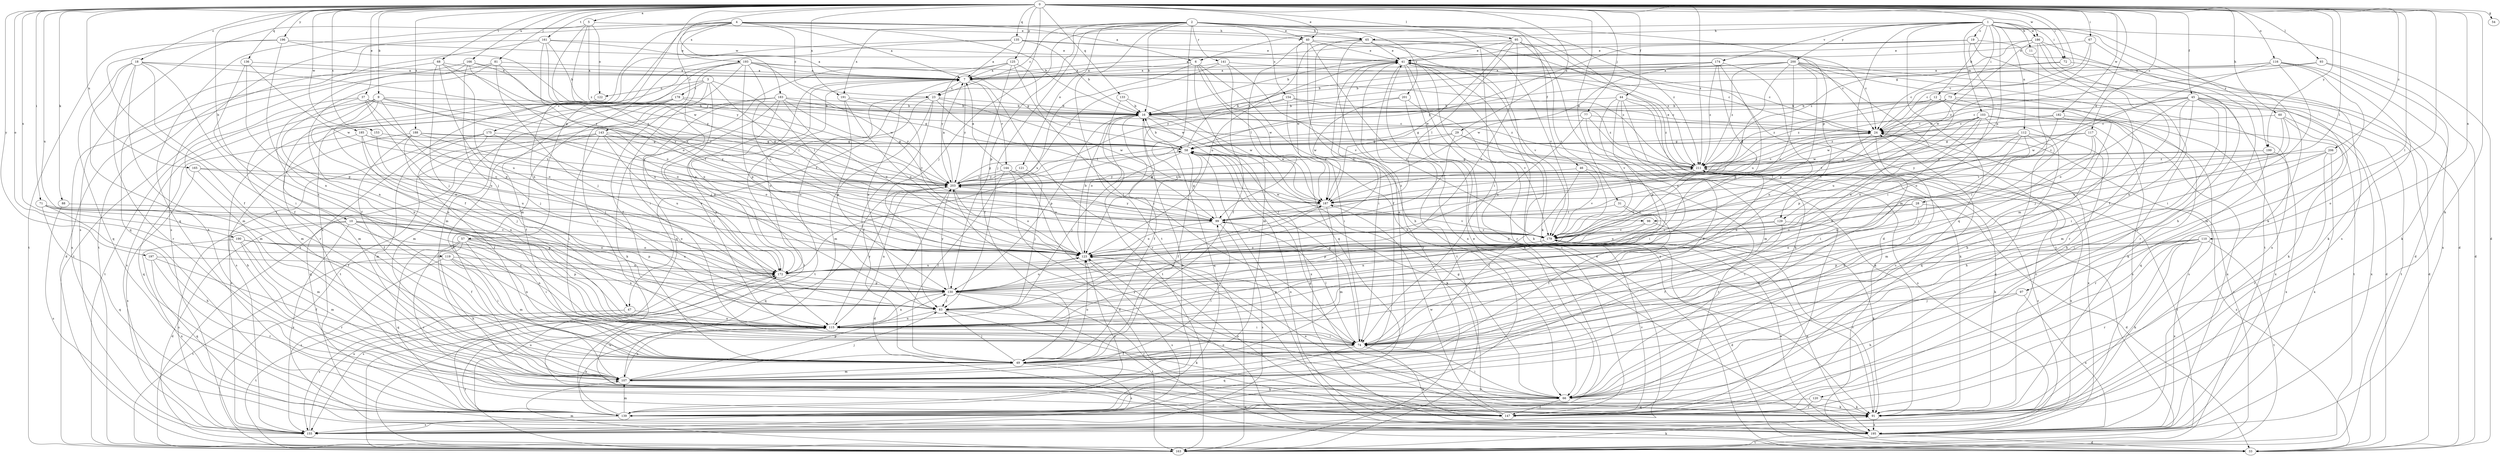strict digraph  {
0;
1;
2;
3;
4;
5;
6;
7;
9;
10;
11;
12;
16;
18;
19;
23;
24;
28;
29;
31;
33;
37;
40;
41;
44;
45;
46;
47;
49;
54;
57;
58;
60;
65;
66;
67;
68;
71;
72;
73;
74;
77;
81;
83;
88;
91;
93;
95;
97;
98;
99;
103;
107;
110;
112;
115;
116;
117;
119;
120;
121;
122;
123;
125;
129;
130;
133;
135;
136;
139;
141;
143;
144;
147;
153;
154;
155;
161;
163;
165;
166;
172;
174;
175;
178;
179;
182;
183;
185;
186;
187;
188;
190;
191;
193;
195;
196;
197;
199;
200;
201;
203;
206;
211;
0 -> 5  [label=a];
0 -> 9  [label=b];
0 -> 10  [label=b];
0 -> 18  [label=c];
0 -> 28  [label=d];
0 -> 29  [label=d];
0 -> 31  [label=d];
0 -> 37  [label=e];
0 -> 40  [label=e];
0 -> 44  [label=f];
0 -> 45  [label=f];
0 -> 54  [label=g];
0 -> 57  [label=g];
0 -> 58  [label=g];
0 -> 60  [label=h];
0 -> 67  [label=i];
0 -> 68  [label=i];
0 -> 71  [label=i];
0 -> 72  [label=i];
0 -> 77  [label=j];
0 -> 81  [label=j];
0 -> 83  [label=j];
0 -> 88  [label=k];
0 -> 91  [label=k];
0 -> 93  [label=l];
0 -> 95  [label=l];
0 -> 97  [label=l];
0 -> 98  [label=l];
0 -> 110  [label=n];
0 -> 116  [label=o];
0 -> 117  [label=o];
0 -> 119  [label=o];
0 -> 120  [label=o];
0 -> 125  [label=p];
0 -> 133  [label=q];
0 -> 135  [label=q];
0 -> 136  [label=q];
0 -> 153  [label=s];
0 -> 161  [label=t];
0 -> 165  [label=u];
0 -> 166  [label=u];
0 -> 172  [label=u];
0 -> 182  [label=w];
0 -> 183  [label=w];
0 -> 185  [label=w];
0 -> 186  [label=w];
0 -> 188  [label=x];
0 -> 190  [label=x];
0 -> 191  [label=x];
0 -> 196  [label=y];
0 -> 197  [label=y];
0 -> 199  [label=y];
0 -> 206  [label=z];
0 -> 211  [label=z];
1 -> 6  [label=a];
1 -> 11  [label=b];
1 -> 12  [label=b];
1 -> 19  [label=c];
1 -> 33  [label=d];
1 -> 65  [label=h];
1 -> 72  [label=i];
1 -> 73  [label=i];
1 -> 91  [label=k];
1 -> 103  [label=m];
1 -> 107  [label=m];
1 -> 112  [label=n];
1 -> 129  [label=p];
1 -> 139  [label=q];
1 -> 174  [label=v];
1 -> 186  [label=w];
1 -> 199  [label=y];
1 -> 200  [label=y];
2 -> 16  [label=b];
2 -> 23  [label=c];
2 -> 33  [label=d];
2 -> 40  [label=e];
2 -> 46  [label=f];
2 -> 47  [label=f];
2 -> 65  [label=h];
2 -> 74  [label=i];
2 -> 83  [label=j];
2 -> 115  [label=n];
2 -> 121  [label=o];
2 -> 129  [label=p];
2 -> 130  [label=p];
2 -> 141  [label=r];
2 -> 154  [label=s];
2 -> 163  [label=t];
2 -> 191  [label=x];
2 -> 201  [label=y];
3 -> 83  [label=j];
3 -> 98  [label=l];
3 -> 99  [label=l];
3 -> 122  [label=o];
3 -> 172  [label=u];
3 -> 175  [label=v];
3 -> 178  [label=v];
4 -> 6  [label=a];
4 -> 7  [label=a];
4 -> 16  [label=b];
4 -> 23  [label=c];
4 -> 65  [label=h];
4 -> 115  [label=n];
4 -> 139  [label=q];
4 -> 143  [label=r];
4 -> 155  [label=s];
4 -> 193  [label=x];
4 -> 195  [label=x];
4 -> 211  [label=z];
5 -> 40  [label=e];
5 -> 122  [label=o];
5 -> 155  [label=s];
5 -> 187  [label=w];
5 -> 203  [label=y];
5 -> 211  [label=z];
6 -> 7  [label=a];
6 -> 66  [label=h];
6 -> 107  [label=m];
6 -> 139  [label=q];
6 -> 172  [label=u];
6 -> 187  [label=w];
7 -> 23  [label=c];
7 -> 144  [label=r];
7 -> 147  [label=r];
7 -> 163  [label=t];
7 -> 172  [label=u];
7 -> 203  [label=y];
9 -> 16  [label=b];
9 -> 47  [label=f];
9 -> 83  [label=j];
9 -> 99  [label=l];
9 -> 107  [label=m];
9 -> 115  [label=n];
9 -> 123  [label=o];
9 -> 155  [label=s];
9 -> 163  [label=t];
10 -> 33  [label=d];
10 -> 49  [label=f];
10 -> 123  [label=o];
10 -> 130  [label=p];
10 -> 155  [label=s];
10 -> 179  [label=v];
10 -> 195  [label=x];
11 -> 163  [label=t];
12 -> 16  [label=b];
12 -> 91  [label=k];
12 -> 163  [label=t];
12 -> 172  [label=u];
12 -> 179  [label=v];
12 -> 211  [label=z];
16 -> 24  [label=c];
16 -> 49  [label=f];
16 -> 123  [label=o];
16 -> 130  [label=p];
16 -> 139  [label=q];
16 -> 187  [label=w];
16 -> 195  [label=x];
18 -> 7  [label=a];
18 -> 49  [label=f];
18 -> 66  [label=h];
18 -> 74  [label=i];
18 -> 107  [label=m];
18 -> 139  [label=q];
18 -> 147  [label=r];
18 -> 203  [label=y];
19 -> 16  [label=b];
19 -> 33  [label=d];
19 -> 41  [label=e];
19 -> 74  [label=i];
19 -> 107  [label=m];
19 -> 203  [label=y];
23 -> 16  [label=b];
23 -> 49  [label=f];
23 -> 99  [label=l];
23 -> 107  [label=m];
23 -> 163  [label=t];
23 -> 172  [label=u];
23 -> 187  [label=w];
24 -> 58  [label=g];
24 -> 66  [label=h];
24 -> 115  [label=n];
24 -> 195  [label=x];
24 -> 203  [label=y];
28 -> 33  [label=d];
28 -> 74  [label=i];
28 -> 99  [label=l];
28 -> 123  [label=o];
29 -> 58  [label=g];
29 -> 74  [label=i];
29 -> 99  [label=l];
29 -> 155  [label=s];
29 -> 203  [label=y];
31 -> 49  [label=f];
31 -> 99  [label=l];
31 -> 115  [label=n];
33 -> 41  [label=e];
33 -> 211  [label=z];
37 -> 16  [label=b];
37 -> 107  [label=m];
37 -> 115  [label=n];
37 -> 123  [label=o];
37 -> 172  [label=u];
37 -> 203  [label=y];
40 -> 41  [label=e];
40 -> 66  [label=h];
40 -> 99  [label=l];
40 -> 187  [label=w];
40 -> 195  [label=x];
40 -> 211  [label=z];
41 -> 7  [label=a];
41 -> 24  [label=c];
41 -> 74  [label=i];
41 -> 91  [label=k];
41 -> 123  [label=o];
41 -> 139  [label=q];
41 -> 147  [label=r];
41 -> 155  [label=s];
41 -> 163  [label=t];
41 -> 179  [label=v];
44 -> 16  [label=b];
44 -> 66  [label=h];
44 -> 91  [label=k];
44 -> 107  [label=m];
44 -> 130  [label=p];
44 -> 179  [label=v];
44 -> 211  [label=z];
45 -> 16  [label=b];
45 -> 24  [label=c];
45 -> 33  [label=d];
45 -> 66  [label=h];
45 -> 74  [label=i];
45 -> 83  [label=j];
45 -> 91  [label=k];
45 -> 107  [label=m];
45 -> 123  [label=o];
45 -> 163  [label=t];
45 -> 187  [label=w];
46 -> 49  [label=f];
46 -> 147  [label=r];
46 -> 179  [label=v];
46 -> 203  [label=y];
47 -> 115  [label=n];
47 -> 155  [label=s];
47 -> 163  [label=t];
49 -> 41  [label=e];
49 -> 83  [label=j];
49 -> 91  [label=k];
49 -> 107  [label=m];
49 -> 123  [label=o];
49 -> 155  [label=s];
57 -> 66  [label=h];
57 -> 74  [label=i];
57 -> 107  [label=m];
57 -> 115  [label=n];
57 -> 123  [label=o];
57 -> 139  [label=q];
57 -> 147  [label=r];
58 -> 16  [label=b];
58 -> 41  [label=e];
58 -> 49  [label=f];
58 -> 83  [label=j];
58 -> 91  [label=k];
58 -> 195  [label=x];
58 -> 211  [label=z];
60 -> 24  [label=c];
60 -> 139  [label=q];
60 -> 172  [label=u];
60 -> 179  [label=v];
60 -> 195  [label=x];
65 -> 24  [label=c];
65 -> 41  [label=e];
65 -> 49  [label=f];
65 -> 91  [label=k];
65 -> 123  [label=o];
65 -> 163  [label=t];
65 -> 179  [label=v];
66 -> 24  [label=c];
66 -> 58  [label=g];
66 -> 74  [label=i];
66 -> 91  [label=k];
66 -> 139  [label=q];
66 -> 147  [label=r];
66 -> 203  [label=y];
67 -> 24  [label=c];
67 -> 41  [label=e];
67 -> 66  [label=h];
67 -> 187  [label=w];
68 -> 7  [label=a];
68 -> 83  [label=j];
68 -> 130  [label=p];
68 -> 172  [label=u];
68 -> 195  [label=x];
68 -> 203  [label=y];
71 -> 66  [label=h];
71 -> 99  [label=l];
71 -> 107  [label=m];
71 -> 130  [label=p];
71 -> 139  [label=q];
72 -> 7  [label=a];
72 -> 24  [label=c];
72 -> 147  [label=r];
73 -> 16  [label=b];
73 -> 33  [label=d];
73 -> 66  [label=h];
73 -> 187  [label=w];
73 -> 211  [label=z];
74 -> 49  [label=f];
74 -> 58  [label=g];
74 -> 99  [label=l];
74 -> 139  [label=q];
74 -> 195  [label=x];
74 -> 211  [label=z];
77 -> 24  [label=c];
77 -> 49  [label=f];
77 -> 91  [label=k];
77 -> 172  [label=u];
77 -> 203  [label=y];
81 -> 7  [label=a];
81 -> 83  [label=j];
81 -> 99  [label=l];
81 -> 115  [label=n];
81 -> 163  [label=t];
83 -> 7  [label=a];
83 -> 74  [label=i];
83 -> 91  [label=k];
83 -> 115  [label=n];
88 -> 99  [label=l];
88 -> 155  [label=s];
91 -> 24  [label=c];
91 -> 123  [label=o];
91 -> 172  [label=u];
91 -> 179  [label=v];
91 -> 195  [label=x];
93 -> 7  [label=a];
93 -> 33  [label=d];
93 -> 91  [label=k];
93 -> 211  [label=z];
95 -> 7  [label=a];
95 -> 41  [label=e];
95 -> 99  [label=l];
95 -> 115  [label=n];
95 -> 163  [label=t];
95 -> 172  [label=u];
95 -> 179  [label=v];
95 -> 187  [label=w];
97 -> 66  [label=h];
97 -> 83  [label=j];
97 -> 195  [label=x];
98 -> 91  [label=k];
98 -> 130  [label=p];
98 -> 179  [label=v];
99 -> 58  [label=g];
99 -> 123  [label=o];
99 -> 155  [label=s];
99 -> 179  [label=v];
99 -> 203  [label=y];
103 -> 24  [label=c];
103 -> 58  [label=g];
103 -> 115  [label=n];
103 -> 130  [label=p];
103 -> 139  [label=q];
103 -> 155  [label=s];
103 -> 179  [label=v];
103 -> 187  [label=w];
103 -> 195  [label=x];
107 -> 66  [label=h];
107 -> 83  [label=j];
107 -> 99  [label=l];
107 -> 115  [label=n];
107 -> 130  [label=p];
110 -> 91  [label=k];
110 -> 115  [label=n];
110 -> 123  [label=o];
110 -> 130  [label=p];
110 -> 147  [label=r];
110 -> 163  [label=t];
110 -> 195  [label=x];
112 -> 58  [label=g];
112 -> 66  [label=h];
112 -> 74  [label=i];
112 -> 99  [label=l];
112 -> 115  [label=n];
112 -> 123  [label=o];
112 -> 139  [label=q];
115 -> 74  [label=i];
115 -> 163  [label=t];
115 -> 187  [label=w];
115 -> 203  [label=y];
116 -> 7  [label=a];
116 -> 24  [label=c];
116 -> 74  [label=i];
116 -> 91  [label=k];
116 -> 107  [label=m];
116 -> 179  [label=v];
116 -> 195  [label=x];
117 -> 58  [label=g];
117 -> 74  [label=i];
117 -> 83  [label=j];
117 -> 107  [label=m];
117 -> 203  [label=y];
119 -> 74  [label=i];
119 -> 115  [label=n];
119 -> 130  [label=p];
119 -> 155  [label=s];
119 -> 163  [label=t];
119 -> 172  [label=u];
120 -> 91  [label=k];
120 -> 139  [label=q];
120 -> 147  [label=r];
121 -> 83  [label=j];
121 -> 203  [label=y];
122 -> 107  [label=m];
123 -> 16  [label=b];
123 -> 155  [label=s];
123 -> 172  [label=u];
125 -> 7  [label=a];
125 -> 49  [label=f];
125 -> 74  [label=i];
125 -> 139  [label=q];
125 -> 187  [label=w];
125 -> 203  [label=y];
129 -> 49  [label=f];
129 -> 123  [label=o];
129 -> 147  [label=r];
129 -> 179  [label=v];
130 -> 83  [label=j];
130 -> 91  [label=k];
130 -> 115  [label=n];
130 -> 123  [label=o];
130 -> 147  [label=r];
130 -> 163  [label=t];
130 -> 203  [label=y];
133 -> 16  [label=b];
133 -> 163  [label=t];
133 -> 187  [label=w];
135 -> 7  [label=a];
135 -> 16  [label=b];
135 -> 24  [label=c];
135 -> 41  [label=e];
135 -> 107  [label=m];
135 -> 163  [label=t];
136 -> 7  [label=a];
136 -> 115  [label=n];
136 -> 130  [label=p];
136 -> 187  [label=w];
139 -> 16  [label=b];
139 -> 41  [label=e];
139 -> 107  [label=m];
139 -> 115  [label=n];
139 -> 123  [label=o];
139 -> 155  [label=s];
139 -> 172  [label=u];
141 -> 7  [label=a];
141 -> 24  [label=c];
141 -> 49  [label=f];
141 -> 179  [label=v];
141 -> 203  [label=y];
143 -> 49  [label=f];
143 -> 58  [label=g];
143 -> 74  [label=i];
143 -> 123  [label=o];
143 -> 139  [label=q];
143 -> 172  [label=u];
143 -> 203  [label=y];
144 -> 7  [label=a];
144 -> 33  [label=d];
144 -> 49  [label=f];
144 -> 74  [label=i];
144 -> 99  [label=l];
144 -> 123  [label=o];
144 -> 203  [label=y];
147 -> 58  [label=g];
147 -> 123  [label=o];
147 -> 179  [label=v];
147 -> 187  [label=w];
153 -> 58  [label=g];
153 -> 172  [label=u];
154 -> 16  [label=b];
154 -> 24  [label=c];
154 -> 74  [label=i];
154 -> 123  [label=o];
154 -> 211  [label=z];
155 -> 172  [label=u];
161 -> 7  [label=a];
161 -> 16  [label=b];
161 -> 41  [label=e];
161 -> 123  [label=o];
161 -> 139  [label=q];
161 -> 163  [label=t];
161 -> 179  [label=v];
163 -> 24  [label=c];
163 -> 91  [label=k];
163 -> 107  [label=m];
165 -> 49  [label=f];
165 -> 155  [label=s];
165 -> 179  [label=v];
165 -> 203  [label=y];
166 -> 7  [label=a];
166 -> 33  [label=d];
166 -> 49  [label=f];
166 -> 83  [label=j];
166 -> 123  [label=o];
166 -> 203  [label=y];
172 -> 7  [label=a];
172 -> 130  [label=p];
172 -> 155  [label=s];
174 -> 7  [label=a];
174 -> 16  [label=b];
174 -> 115  [label=n];
174 -> 130  [label=p];
174 -> 172  [label=u];
174 -> 187  [label=w];
174 -> 211  [label=z];
175 -> 49  [label=f];
175 -> 58  [label=g];
175 -> 107  [label=m];
175 -> 123  [label=o];
175 -> 155  [label=s];
178 -> 16  [label=b];
178 -> 49  [label=f];
178 -> 58  [label=g];
178 -> 74  [label=i];
178 -> 107  [label=m];
178 -> 155  [label=s];
179 -> 33  [label=d];
179 -> 123  [label=o];
179 -> 195  [label=x];
182 -> 24  [label=c];
182 -> 123  [label=o];
182 -> 155  [label=s];
182 -> 195  [label=x];
182 -> 211  [label=z];
183 -> 16  [label=b];
183 -> 74  [label=i];
183 -> 91  [label=k];
183 -> 115  [label=n];
183 -> 123  [label=o];
183 -> 163  [label=t];
183 -> 203  [label=y];
183 -> 211  [label=z];
185 -> 58  [label=g];
185 -> 115  [label=n];
185 -> 123  [label=o];
185 -> 139  [label=q];
185 -> 203  [label=y];
186 -> 41  [label=e];
186 -> 49  [label=f];
186 -> 74  [label=i];
186 -> 147  [label=r];
186 -> 155  [label=s];
186 -> 187  [label=w];
186 -> 211  [label=z];
187 -> 99  [label=l];
187 -> 107  [label=m];
187 -> 123  [label=o];
187 -> 179  [label=v];
187 -> 211  [label=z];
188 -> 49  [label=f];
188 -> 58  [label=g];
188 -> 66  [label=h];
188 -> 83  [label=j];
188 -> 123  [label=o];
188 -> 203  [label=y];
190 -> 107  [label=m];
190 -> 115  [label=n];
190 -> 123  [label=o];
190 -> 147  [label=r];
190 -> 172  [label=u];
190 -> 195  [label=x];
191 -> 16  [label=b];
191 -> 123  [label=o];
191 -> 130  [label=p];
191 -> 179  [label=v];
193 -> 7  [label=a];
193 -> 49  [label=f];
193 -> 58  [label=g];
193 -> 74  [label=i];
193 -> 107  [label=m];
193 -> 123  [label=o];
193 -> 130  [label=p];
193 -> 147  [label=r];
193 -> 187  [label=w];
193 -> 211  [label=z];
195 -> 33  [label=d];
195 -> 58  [label=g];
195 -> 123  [label=o];
195 -> 163  [label=t];
195 -> 179  [label=v];
195 -> 211  [label=z];
196 -> 41  [label=e];
196 -> 49  [label=f];
196 -> 115  [label=n];
196 -> 163  [label=t];
196 -> 203  [label=y];
197 -> 49  [label=f];
197 -> 139  [label=q];
197 -> 147  [label=r];
197 -> 172  [label=u];
199 -> 147  [label=r];
199 -> 195  [label=x];
199 -> 203  [label=y];
199 -> 211  [label=z];
200 -> 7  [label=a];
200 -> 16  [label=b];
200 -> 33  [label=d];
200 -> 99  [label=l];
200 -> 115  [label=n];
200 -> 123  [label=o];
200 -> 130  [label=p];
200 -> 147  [label=r];
200 -> 195  [label=x];
200 -> 203  [label=y];
200 -> 211  [label=z];
201 -> 16  [label=b];
201 -> 66  [label=h];
201 -> 179  [label=v];
201 -> 187  [label=w];
203 -> 7  [label=a];
203 -> 24  [label=c];
203 -> 33  [label=d];
203 -> 58  [label=g];
203 -> 115  [label=n];
203 -> 123  [label=o];
203 -> 139  [label=q];
203 -> 187  [label=w];
203 -> 211  [label=z];
206 -> 74  [label=i];
206 -> 147  [label=r];
206 -> 179  [label=v];
206 -> 195  [label=x];
206 -> 211  [label=z];
211 -> 41  [label=e];
211 -> 58  [label=g];
211 -> 91  [label=k];
211 -> 123  [label=o];
211 -> 163  [label=t];
211 -> 195  [label=x];
211 -> 203  [label=y];
}

